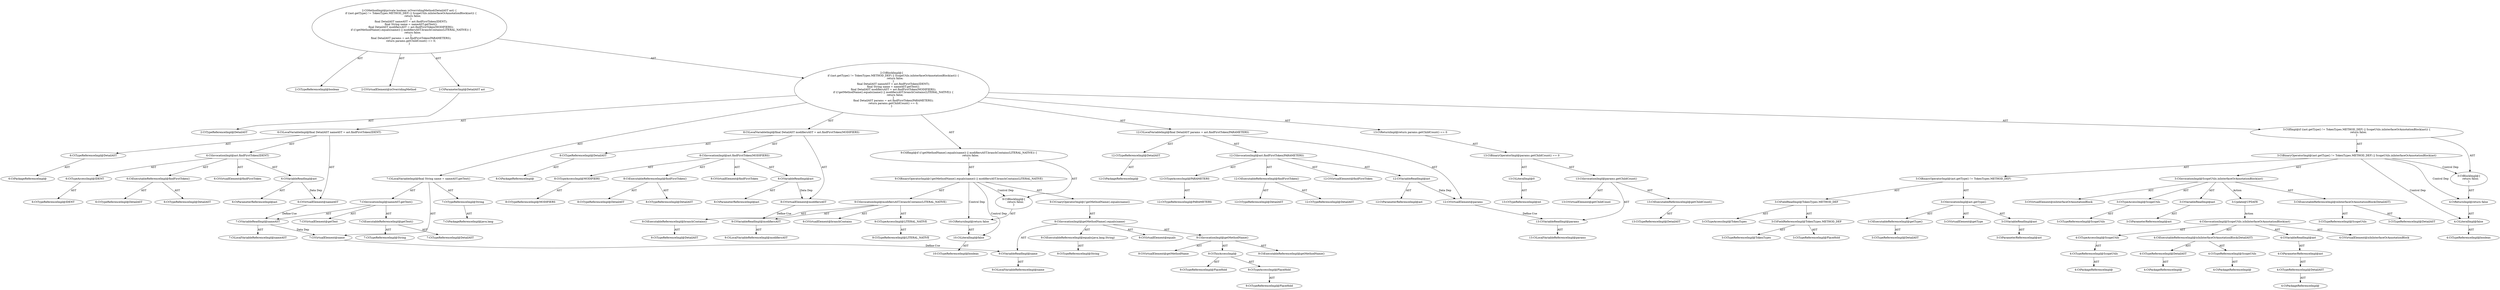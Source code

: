 digraph "isOverridingMethod#?,DetailAST" {
0 [label="2:CtTypeReferenceImpl@boolean" shape=ellipse]
1 [label="2:CtVirtualElement@isOverridingMethod" shape=ellipse]
2 [label="2:CtParameterImpl@DetailAST ast" shape=ellipse]
3 [label="2:CtTypeReferenceImpl@DetailAST" shape=ellipse]
4 [label="3:CtExecutableReferenceImpl@getType()" shape=ellipse]
5 [label="3:CtTypeReferenceImpl@DetailAST" shape=ellipse]
6 [label="3:CtVirtualElement@getType" shape=ellipse]
7 [label="3:CtVariableReadImpl@ast" shape=ellipse]
8 [label="3:CtParameterReferenceImpl@ast" shape=ellipse]
9 [label="3:CtInvocationImpl@ast.getType()" shape=ellipse]
10 [label="3:CtFieldReferenceImpl@TokenTypes.METHOD_DEF" shape=ellipse]
11 [label="3:CtTypeReferenceImpl@TokenTypes" shape=ellipse]
12 [label="3:CtTypeReferenceImpl@PlaceHold" shape=ellipse]
13 [label="3:CtFieldReadImpl@TokenTypes.METHOD_DEF" shape=ellipse]
14 [label="3:CtTypeAccessImpl@TokenTypes" shape=ellipse]
15 [label="3:CtBinaryOperatorImpl@(ast.getType() != TokenTypes.METHOD_DEF)" shape=ellipse]
16 [label="3:CtExecutableReferenceImpl@inInterfaceOrAnnotationBlock(DetailAST)" shape=ellipse]
17 [label="3:CtTypeReferenceImpl@ScopeUtils" shape=ellipse]
18 [label="3:CtTypeReferenceImpl@DetailAST" shape=ellipse]
19 [label="3:CtVirtualElement@inInterfaceOrAnnotationBlock" shape=ellipse]
20 [label="3:CtTypeAccessImpl@ScopeUtils" shape=ellipse]
21 [label="3:CtTypeReferenceImpl@ScopeUtils" shape=ellipse]
22 [label="3:CtVariableReadImpl@ast" shape=ellipse]
23 [label="3:CtParameterReferenceImpl@ast" shape=ellipse]
24 [label="3:CtInvocationImpl@ScopeUtils.inInterfaceOrAnnotationBlock(ast)" shape=ellipse]
25 [label="3:CtBinaryOperatorImpl@(ast.getType() != TokenTypes.METHOD_DEF) || ScopeUtils.inInterfaceOrAnnotationBlock(ast)" shape=ellipse]
26 [label="4:CtLiteralImpl@false" shape=ellipse]
27 [label="4:CtTypeReferenceImpl@boolean" shape=ellipse]
28 [label="4:CtReturnImpl@return false" shape=ellipse]
29 [label="3:CtBlockImpl@\{
    return false;
\}" shape=ellipse]
30 [label="3:CtIfImpl@if ((ast.getType() != TokenTypes.METHOD_DEF) || ScopeUtils.inInterfaceOrAnnotationBlock(ast)) \{
    return false;
\}" shape=ellipse]
31 [label="6:CtTypeReferenceImpl@DetailAST" shape=ellipse]
32 [label="6:CtPackageReferenceImpl@" shape=ellipse]
33 [label="6:CtExecutableReferenceImpl@findFirstToken()" shape=ellipse]
34 [label="6:CtTypeReferenceImpl@DetailAST" shape=ellipse]
35 [label="6:CtTypeReferenceImpl@DetailAST" shape=ellipse]
36 [label="6:CtVirtualElement@findFirstToken" shape=ellipse]
37 [label="6:CtVariableReadImpl@ast" shape=ellipse]
38 [label="6:CtParameterReferenceImpl@ast" shape=ellipse]
39 [label="6:CtTypeAccessImpl@IDENT" shape=ellipse]
40 [label="6:CtTypeReferenceImpl@IDENT" shape=ellipse]
41 [label="6:CtInvocationImpl@ast.findFirstToken(IDENT)" shape=ellipse]
42 [label="6:CtVirtualElement@nameAST" shape=ellipse]
43 [label="6:CtLocalVariableImpl@final DetailAST nameAST = ast.findFirstToken(IDENT)" shape=ellipse]
44 [label="7:CtTypeReferenceImpl@String" shape=ellipse]
45 [label="7:CtPackageReferenceImpl@java.lang" shape=ellipse]
46 [label="7:CtExecutableReferenceImpl@getText()" shape=ellipse]
47 [label="7:CtTypeReferenceImpl@DetailAST" shape=ellipse]
48 [label="7:CtTypeReferenceImpl@String" shape=ellipse]
49 [label="7:CtVirtualElement@getText" shape=ellipse]
50 [label="7:CtVariableReadImpl@nameAST" shape=ellipse]
51 [label="7:CtLocalVariableReferenceImpl@nameAST" shape=ellipse]
52 [label="7:CtInvocationImpl@nameAST.getText()" shape=ellipse]
53 [label="7:CtVirtualElement@name" shape=ellipse]
54 [label="7:CtLocalVariableImpl@final String name = nameAST.getText()" shape=ellipse]
55 [label="8:CtTypeReferenceImpl@DetailAST" shape=ellipse]
56 [label="8:CtPackageReferenceImpl@" shape=ellipse]
57 [label="8:CtExecutableReferenceImpl@findFirstToken()" shape=ellipse]
58 [label="8:CtTypeReferenceImpl@DetailAST" shape=ellipse]
59 [label="8:CtTypeReferenceImpl@DetailAST" shape=ellipse]
60 [label="8:CtVirtualElement@findFirstToken" shape=ellipse]
61 [label="8:CtVariableReadImpl@ast" shape=ellipse]
62 [label="8:CtParameterReferenceImpl@ast" shape=ellipse]
63 [label="8:CtTypeAccessImpl@MODIFIERS" shape=ellipse]
64 [label="8:CtTypeReferenceImpl@MODIFIERS" shape=ellipse]
65 [label="8:CtInvocationImpl@ast.findFirstToken(MODIFIERS)" shape=ellipse]
66 [label="8:CtVirtualElement@modifiersAST" shape=ellipse]
67 [label="8:CtLocalVariableImpl@final DetailAST modifiersAST = ast.findFirstToken(MODIFIERS)" shape=ellipse]
68 [label="9:CtExecutableReferenceImpl@equals(java.lang.String)" shape=ellipse]
69 [label="9:CtTypeReferenceImpl@String" shape=ellipse]
70 [label="9:CtVirtualElement@equals" shape=ellipse]
71 [label="9:CtExecutableReferenceImpl@getMethodName()" shape=ellipse]
72 [label="9:CtVirtualElement@getMethodName" shape=ellipse]
73 [label="9:CtTypeAccessImpl@PlaceHold" shape=ellipse]
74 [label="9:CtTypeReferenceImpl@PlaceHold" shape=ellipse]
75 [label="9:CtThisAccessImpl@" shape=ellipse]
76 [label="9:CtTypeReferenceImpl@PlaceHold" shape=ellipse]
77 [label="9:CtInvocationImpl@getMethodName()" shape=ellipse]
78 [label="9:CtVariableReadImpl@name" shape=ellipse]
79 [label="9:CtLocalVariableReferenceImpl@name" shape=ellipse]
80 [label="9:CtInvocationImpl@getMethodName().equals(name)" shape=ellipse]
81 [label="9:CtUnaryOperatorImpl@(!getMethodName().equals(name))" shape=ellipse]
82 [label="9:CtExecutableReferenceImpl@branchContains()" shape=ellipse]
83 [label="9:CtTypeReferenceImpl@DetailAST" shape=ellipse]
84 [label="9:CtVirtualElement@branchContains" shape=ellipse]
85 [label="9:CtVariableReadImpl@modifiersAST" shape=ellipse]
86 [label="9:CtLocalVariableReferenceImpl@modifiersAST" shape=ellipse]
87 [label="9:CtTypeAccessImpl@LITERAL_NATIVE" shape=ellipse]
88 [label="9:CtTypeReferenceImpl@LITERAL_NATIVE" shape=ellipse]
89 [label="9:CtInvocationImpl@modifiersAST.branchContains(LITERAL_NATIVE)" shape=ellipse]
90 [label="9:CtBinaryOperatorImpl@(!getMethodName().equals(name)) || modifiersAST.branchContains(LITERAL_NATIVE)" shape=ellipse]
91 [label="10:CtLiteralImpl@false" shape=ellipse]
92 [label="10:CtTypeReferenceImpl@boolean" shape=ellipse]
93 [label="10:CtReturnImpl@return false" shape=ellipse]
94 [label="9:CtBlockImpl@\{
    return false;
\}" shape=ellipse]
95 [label="9:CtIfImpl@if ((!getMethodName().equals(name)) || modifiersAST.branchContains(LITERAL_NATIVE)) \{
    return false;
\}" shape=ellipse]
96 [label="12:CtTypeReferenceImpl@DetailAST" shape=ellipse]
97 [label="12:CtPackageReferenceImpl@" shape=ellipse]
98 [label="12:CtExecutableReferenceImpl@findFirstToken()" shape=ellipse]
99 [label="12:CtTypeReferenceImpl@DetailAST" shape=ellipse]
100 [label="12:CtTypeReferenceImpl@DetailAST" shape=ellipse]
101 [label="12:CtVirtualElement@findFirstToken" shape=ellipse]
102 [label="12:CtVariableReadImpl@ast" shape=ellipse]
103 [label="12:CtParameterReferenceImpl@ast" shape=ellipse]
104 [label="12:CtTypeAccessImpl@PARAMETERS" shape=ellipse]
105 [label="12:CtTypeReferenceImpl@PARAMETERS" shape=ellipse]
106 [label="12:CtInvocationImpl@ast.findFirstToken(PARAMETERS)" shape=ellipse]
107 [label="12:CtVirtualElement@params" shape=ellipse]
108 [label="12:CtLocalVariableImpl@final DetailAST params = ast.findFirstToken(PARAMETERS)" shape=ellipse]
109 [label="13:CtExecutableReferenceImpl@getChildCount()" shape=ellipse]
110 [label="13:CtTypeReferenceImpl@DetailAST" shape=ellipse]
111 [label="13:CtVirtualElement@getChildCount" shape=ellipse]
112 [label="13:CtVariableReadImpl@params" shape=ellipse]
113 [label="13:CtLocalVariableReferenceImpl@params" shape=ellipse]
114 [label="13:CtInvocationImpl@params.getChildCount()" shape=ellipse]
115 [label="13:CtLiteralImpl@0" shape=ellipse]
116 [label="13:CtTypeReferenceImpl@int" shape=ellipse]
117 [label="13:CtBinaryOperatorImpl@params.getChildCount() == 0" shape=ellipse]
118 [label="13:CtReturnImpl@return params.getChildCount() == 0" shape=ellipse]
119 [label="2:CtBlockImpl@\{
    if ((ast.getType() != TokenTypes.METHOD_DEF) || ScopeUtils.inInterfaceOrAnnotationBlock(ast)) \{
        return false;
    \}
    final DetailAST nameAST = ast.findFirstToken(IDENT);
    final String name = nameAST.getText();
    final DetailAST modifiersAST = ast.findFirstToken(MODIFIERS);
    if ((!getMethodName().equals(name)) || modifiersAST.branchContains(LITERAL_NATIVE)) \{
        return false;
    \}
    final DetailAST params = ast.findFirstToken(PARAMETERS);
    return params.getChildCount() == 0;
\}" shape=ellipse]
120 [label="2:CtMethodImpl@private boolean isOverridingMethod(DetailAST ast) \{
    if ((ast.getType() != TokenTypes.METHOD_DEF) || ScopeUtils.inInterfaceOrAnnotationBlock(ast)) \{
        return false;
    \}
    final DetailAST nameAST = ast.findFirstToken(IDENT);
    final String name = nameAST.getText();
    final DetailAST modifiersAST = ast.findFirstToken(MODIFIERS);
    if ((!getMethodName().equals(name)) || modifiersAST.branchContains(LITERAL_NATIVE)) \{
        return false;
    \}
    final DetailAST params = ast.findFirstToken(PARAMETERS);
    return params.getChildCount() == 0;
\}" shape=ellipse]
121 [label="3:Update@UPDATE" shape=ellipse]
122 [label="4:CtPackageReferenceImpl@" shape=ellipse]
123 [label="4:CtTypeReferenceImpl@ScopeUtils" shape=ellipse]
124 [label="4:CtTypeAccessImpl@ScopeUtils" shape=ellipse]
125 [label="4:CtPackageReferenceImpl@" shape=ellipse]
126 [label="4:CtTypeReferenceImpl@ScopeUtils" shape=ellipse]
127 [label="4:CtPackageReferenceImpl@" shape=ellipse]
128 [label="4:CtTypeReferenceImpl@DetailAST" shape=ellipse]
129 [label="4:CtExecutableReferenceImpl@isInInterfaceOrAnnotationBlock(DetailAST)" shape=ellipse]
130 [label="4:CtPackageReferenceImpl@" shape=ellipse]
131 [label="4:CtTypeReferenceImpl@DetailAST" shape=ellipse]
132 [label="4:CtParameterReferenceImpl@ast" shape=ellipse]
133 [label="4:CtVariableReadImpl@ast" shape=ellipse]
134 [label="4:CtInvocationImpl@ScopeUtils.isInInterfaceOrAnnotationBlock(ast)" shape=ellipse]
135 [label="4:CtVirtualElement@isInInterfaceOrAnnotationBlock" shape=ellipse]
2 -> 3 [label="AST"];
4 -> 5 [label="AST"];
7 -> 8 [label="AST"];
9 -> 6 [label="AST"];
9 -> 7 [label="AST"];
9 -> 4 [label="AST"];
10 -> 11 [label="AST"];
10 -> 12 [label="AST"];
13 -> 14 [label="AST"];
13 -> 10 [label="AST"];
15 -> 9 [label="AST"];
15 -> 13 [label="AST"];
16 -> 17 [label="AST"];
16 -> 18 [label="AST"];
20 -> 21 [label="AST"];
22 -> 23 [label="AST"];
24 -> 19 [label="AST"];
24 -> 20 [label="AST"];
24 -> 16 [label="AST"];
24 -> 22 [label="AST"];
24 -> 121 [label="Action"];
25 -> 15 [label="AST"];
25 -> 24 [label="AST"];
25 -> 29 [label="Control Dep"];
25 -> 28 [label="Control Dep"];
25 -> 26 [label="Control Dep"];
26 -> 27 [label="AST"];
28 -> 26 [label="AST"];
29 -> 28 [label="AST"];
30 -> 25 [label="AST"];
30 -> 29 [label="AST"];
31 -> 32 [label="AST"];
33 -> 34 [label="AST"];
33 -> 35 [label="AST"];
37 -> 38 [label="AST"];
37 -> 42 [label="Data Dep"];
39 -> 40 [label="AST"];
41 -> 36 [label="AST"];
41 -> 37 [label="AST"];
41 -> 33 [label="AST"];
41 -> 39 [label="AST"];
42 -> 50 [label="Define-Use"];
43 -> 42 [label="AST"];
43 -> 31 [label="AST"];
43 -> 41 [label="AST"];
44 -> 45 [label="AST"];
46 -> 47 [label="AST"];
46 -> 48 [label="AST"];
50 -> 51 [label="AST"];
50 -> 53 [label="Data Dep"];
52 -> 49 [label="AST"];
52 -> 50 [label="AST"];
52 -> 46 [label="AST"];
53 -> 78 [label="Define-Use"];
54 -> 53 [label="AST"];
54 -> 44 [label="AST"];
54 -> 52 [label="AST"];
55 -> 56 [label="AST"];
57 -> 58 [label="AST"];
57 -> 59 [label="AST"];
61 -> 62 [label="AST"];
61 -> 66 [label="Data Dep"];
63 -> 64 [label="AST"];
65 -> 60 [label="AST"];
65 -> 61 [label="AST"];
65 -> 57 [label="AST"];
65 -> 63 [label="AST"];
66 -> 85 [label="Define-Use"];
67 -> 66 [label="AST"];
67 -> 55 [label="AST"];
67 -> 65 [label="AST"];
68 -> 69 [label="AST"];
73 -> 74 [label="AST"];
75 -> 76 [label="AST"];
75 -> 73 [label="AST"];
77 -> 72 [label="AST"];
77 -> 75 [label="AST"];
77 -> 71 [label="AST"];
78 -> 79 [label="AST"];
80 -> 70 [label="AST"];
80 -> 77 [label="AST"];
80 -> 68 [label="AST"];
80 -> 78 [label="AST"];
81 -> 80 [label="AST"];
82 -> 83 [label="AST"];
85 -> 86 [label="AST"];
87 -> 88 [label="AST"];
89 -> 84 [label="AST"];
89 -> 85 [label="AST"];
89 -> 82 [label="AST"];
89 -> 87 [label="AST"];
90 -> 81 [label="AST"];
90 -> 89 [label="AST"];
90 -> 94 [label="Control Dep"];
90 -> 93 [label="Control Dep"];
90 -> 91 [label="Control Dep"];
91 -> 92 [label="AST"];
93 -> 91 [label="AST"];
94 -> 93 [label="AST"];
95 -> 90 [label="AST"];
95 -> 94 [label="AST"];
96 -> 97 [label="AST"];
98 -> 99 [label="AST"];
98 -> 100 [label="AST"];
102 -> 103 [label="AST"];
102 -> 107 [label="Data Dep"];
104 -> 105 [label="AST"];
106 -> 101 [label="AST"];
106 -> 102 [label="AST"];
106 -> 98 [label="AST"];
106 -> 104 [label="AST"];
107 -> 112 [label="Define-Use"];
108 -> 107 [label="AST"];
108 -> 96 [label="AST"];
108 -> 106 [label="AST"];
109 -> 110 [label="AST"];
112 -> 113 [label="AST"];
114 -> 111 [label="AST"];
114 -> 112 [label="AST"];
114 -> 109 [label="AST"];
115 -> 116 [label="AST"];
117 -> 114 [label="AST"];
117 -> 115 [label="AST"];
118 -> 117 [label="AST"];
119 -> 30 [label="AST"];
119 -> 43 [label="AST"];
119 -> 54 [label="AST"];
119 -> 67 [label="AST"];
119 -> 95 [label="AST"];
119 -> 108 [label="AST"];
119 -> 118 [label="AST"];
120 -> 1 [label="AST"];
120 -> 0 [label="AST"];
120 -> 2 [label="AST"];
120 -> 119 [label="AST"];
121 -> 134 [label="Action"];
123 -> 122 [label="AST"];
124 -> 123 [label="AST"];
126 -> 125 [label="AST"];
128 -> 127 [label="AST"];
129 -> 126 [label="AST"];
129 -> 128 [label="AST"];
131 -> 130 [label="AST"];
132 -> 131 [label="AST"];
133 -> 132 [label="AST"];
134 -> 135 [label="AST"];
134 -> 124 [label="AST"];
134 -> 129 [label="AST"];
134 -> 133 [label="AST"];
}